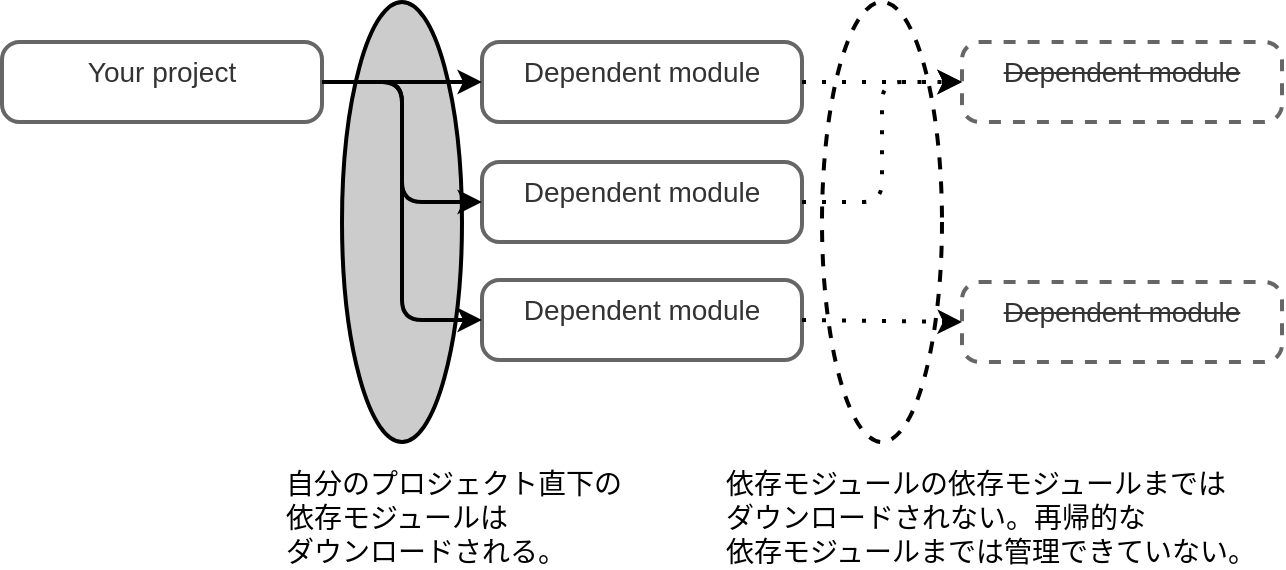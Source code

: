 <mxfile version="11.0.5" type="device"><diagram id="RICBgVKeS9wjsVbyqPzQ" name="Page-1"><mxGraphModel dx="1102" dy="973" grid="1" gridSize="10" guides="1" tooltips="1" connect="1" arrows="1" fold="1" page="1" pageScale="1" pageWidth="850" pageHeight="1100" math="0" shadow="0"><root><mxCell id="0"/><mxCell id="1" parent="0"/><mxCell id="lxUQZETs-2vO3OefuNXF-19" value="" style="ellipse;whiteSpace=wrap;html=1;strokeColor=#000000;fillColor=none;align=left;strokeWidth=2;dashed=1;" parent="1" vertex="1"><mxGeometry x="450" y="20" width="60" height="220" as="geometry"/></mxCell><mxCell id="lxUQZETs-2vO3OefuNXF-17" value="" style="ellipse;whiteSpace=wrap;html=1;strokeColor=#000000;fillColor=#CCCCCC;align=left;strokeWidth=2;" parent="1" vertex="1"><mxGeometry x="210" y="20" width="60" height="220" as="geometry"/></mxCell><mxCell id="lxUQZETs-2vO3OefuNXF-1" value="&lt;font style=&quot;font-size: 14px&quot;&gt;Your project&lt;/font&gt;" style="rounded=1;whiteSpace=wrap;html=1;fillColor=#FFFFFF;strokeColor=#666666;fontColor=#333333;strokeWidth=2;align=center;verticalAlign=top;arcSize=22;" parent="1" vertex="1"><mxGeometry x="40" y="40" width="160" height="40" as="geometry"/></mxCell><mxCell id="lxUQZETs-2vO3OefuNXF-4" value="&lt;span style=&quot;font-size: 14px&quot;&gt;Dependent module&lt;/span&gt;" style="rounded=1;whiteSpace=wrap;html=1;fillColor=#FFFFFF;strokeColor=#666666;fontColor=#333333;strokeWidth=2;align=center;verticalAlign=top;arcSize=22;" parent="1" vertex="1"><mxGeometry x="280" y="40" width="160" height="40" as="geometry"/></mxCell><mxCell id="lxUQZETs-2vO3OefuNXF-5" value="&lt;span style=&quot;font-size: 14px&quot;&gt;Dependent module&lt;/span&gt;" style="rounded=1;whiteSpace=wrap;html=1;fillColor=#FFFFFF;strokeColor=#666666;fontColor=#333333;strokeWidth=2;align=center;verticalAlign=top;arcSize=22;" parent="1" vertex="1"><mxGeometry x="280" y="100" width="160" height="40" as="geometry"/></mxCell><mxCell id="lxUQZETs-2vO3OefuNXF-6" value="&lt;span style=&quot;font-size: 14px&quot;&gt;Dependent module&lt;/span&gt;" style="rounded=1;whiteSpace=wrap;html=1;fillColor=#FFFFFF;strokeColor=#666666;fontColor=#333333;strokeWidth=2;align=center;verticalAlign=top;arcSize=22;" parent="1" vertex="1"><mxGeometry x="280" y="159" width="160" height="40" as="geometry"/></mxCell><mxCell id="lxUQZETs-2vO3OefuNXF-7" value="" style="endArrow=classic;html=1;strokeColor=#000000;strokeWidth=2;exitX=1;exitY=0.5;exitDx=0;exitDy=0;entryX=0;entryY=0.5;entryDx=0;entryDy=0;" parent="1" source="lxUQZETs-2vO3OefuNXF-1" target="lxUQZETs-2vO3OefuNXF-4" edge="1"><mxGeometry width="50" height="50" relative="1" as="geometry"><mxPoint x="560" y="240" as="sourcePoint"/><mxPoint x="640" y="240" as="targetPoint"/></mxGeometry></mxCell><mxCell id="lxUQZETs-2vO3OefuNXF-8" value="" style="endArrow=classic;html=1;strokeColor=#000000;strokeWidth=2;entryX=0;entryY=0.5;entryDx=0;entryDy=0;edgeStyle=orthogonalEdgeStyle;exitX=1;exitY=0.5;exitDx=0;exitDy=0;" parent="1" source="lxUQZETs-2vO3OefuNXF-1" target="lxUQZETs-2vO3OefuNXF-5" edge="1"><mxGeometry width="50" height="50" relative="1" as="geometry"><mxPoint x="240" y="60" as="sourcePoint"/><mxPoint y="440" as="targetPoint"/></mxGeometry></mxCell><mxCell id="lxUQZETs-2vO3OefuNXF-9" value="" style="endArrow=classic;html=1;strokeColor=#000000;strokeWidth=2;entryX=0;entryY=0.5;entryDx=0;entryDy=0;edgeStyle=orthogonalEdgeStyle;exitX=1;exitY=0.5;exitDx=0;exitDy=0;" parent="1" source="lxUQZETs-2vO3OefuNXF-1" target="lxUQZETs-2vO3OefuNXF-6" edge="1"><mxGeometry width="50" height="50" relative="1" as="geometry"><mxPoint x="210" y="70" as="sourcePoint"/><mxPoint x="290" y="150" as="targetPoint"/></mxGeometry></mxCell><mxCell id="lxUQZETs-2vO3OefuNXF-10" value="&lt;span style=&quot;font-size: 14px&quot;&gt;&lt;strike&gt;Dependent module&lt;/strike&gt;&lt;/span&gt;" style="rounded=1;whiteSpace=wrap;html=1;fillColor=none;strokeColor=#666666;fontColor=#333333;strokeWidth=2;align=center;verticalAlign=top;arcSize=22;dashed=1;" parent="1" vertex="1"><mxGeometry x="520" y="40" width="160" height="40" as="geometry"/></mxCell><mxCell id="lxUQZETs-2vO3OefuNXF-11" value="&lt;span style=&quot;font-size: 14px&quot;&gt;&lt;strike&gt;Dependent module&lt;/strike&gt;&lt;/span&gt;" style="rounded=1;whiteSpace=wrap;html=1;fillColor=none;strokeColor=#666666;fontColor=#333333;strokeWidth=2;align=center;verticalAlign=top;arcSize=22;dashed=1;" parent="1" vertex="1"><mxGeometry x="520" y="160" width="160" height="40" as="geometry"/></mxCell><mxCell id="lxUQZETs-2vO3OefuNXF-12" value="" style="endArrow=classic;html=1;strokeColor=#000000;strokeWidth=2;exitX=1;exitY=0.5;exitDx=0;exitDy=0;entryX=0;entryY=0.5;entryDx=0;entryDy=0;dashed=1;dashPattern=1 4;" parent="1" source="lxUQZETs-2vO3OefuNXF-4" target="lxUQZETs-2vO3OefuNXF-10" edge="1"><mxGeometry width="50" height="50" relative="1" as="geometry"><mxPoint x="210" y="70" as="sourcePoint"/><mxPoint x="290" y="70" as="targetPoint"/></mxGeometry></mxCell><mxCell id="lxUQZETs-2vO3OefuNXF-13" value="" style="endArrow=classic;html=1;strokeColor=#000000;strokeWidth=2;entryX=0;entryY=0.5;entryDx=0;entryDy=0;edgeStyle=orthogonalEdgeStyle;exitX=1;exitY=0.5;exitDx=0;exitDy=0;dashed=1;dashPattern=1 4;" parent="1" source="lxUQZETs-2vO3OefuNXF-5" target="lxUQZETs-2vO3OefuNXF-10" edge="1"><mxGeometry width="50" height="50" relative="1" as="geometry"><mxPoint x="320" y="410" as="sourcePoint"/><mxPoint x="400" y="490" as="targetPoint"/></mxGeometry></mxCell><mxCell id="lxUQZETs-2vO3OefuNXF-14" value="" style="endArrow=classic;html=1;strokeColor=#000000;strokeWidth=2;exitX=1;exitY=0.5;exitDx=0;exitDy=0;entryX=0;entryY=0.5;entryDx=0;entryDy=0;dashed=1;dashPattern=1 4;" parent="1" source="lxUQZETs-2vO3OefuNXF-6" target="lxUQZETs-2vO3OefuNXF-11" edge="1"><mxGeometry width="50" height="50" relative="1" as="geometry"><mxPoint x="450" y="70" as="sourcePoint"/><mxPoint x="530" y="70" as="targetPoint"/></mxGeometry></mxCell><mxCell id="lxUQZETs-2vO3OefuNXF-18" value="&lt;font style=&quot;font-size: 14px&quot;&gt;自分のプロジェクト直下の&lt;br&gt;依存モジュールは&lt;br&gt;ダウンロードされる。&lt;/font&gt;" style="text;html=1;resizable=0;points=[];autosize=1;align=left;verticalAlign=top;spacingTop=-4;" parent="1" vertex="1"><mxGeometry x="180" y="250" width="180" height="50" as="geometry"/></mxCell><mxCell id="lxUQZETs-2vO3OefuNXF-20" value="&lt;font style=&quot;font-size: 14px&quot;&gt;依存モジュールの依存モジュールまでは&lt;br&gt;ダウンロードされない。再帰的な&lt;br&gt;依存モジュールまでは管理できていない。&lt;/font&gt;" style="text;html=1;resizable=0;points=[];autosize=1;align=left;verticalAlign=top;spacingTop=-4;" parent="1" vertex="1"><mxGeometry x="400" y="250" width="280" height="50" as="geometry"/></mxCell></root></mxGraphModel></diagram></mxfile>